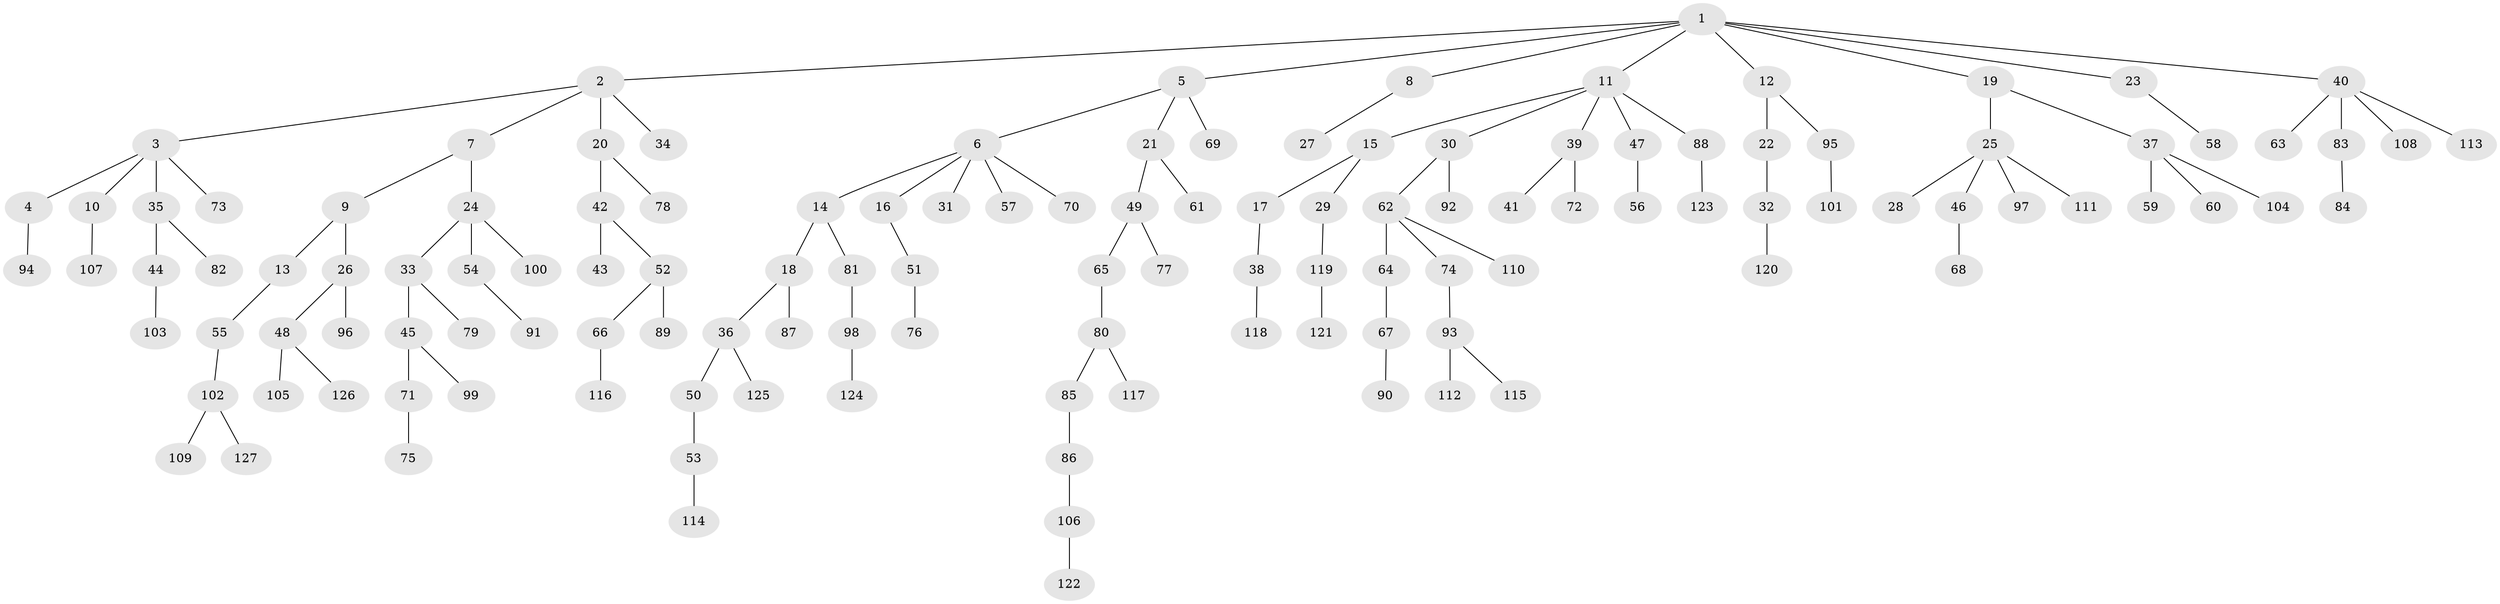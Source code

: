 // coarse degree distribution, {8: 0.011363636363636364, 5: 0.045454545454545456, 2: 0.20454545454545456, 4: 0.045454545454545456, 6: 0.011363636363636364, 3: 0.125, 1: 0.5454545454545454, 7: 0.011363636363636364}
// Generated by graph-tools (version 1.1) at 2025/19/03/04/25 18:19:13]
// undirected, 127 vertices, 126 edges
graph export_dot {
graph [start="1"]
  node [color=gray90,style=filled];
  1;
  2;
  3;
  4;
  5;
  6;
  7;
  8;
  9;
  10;
  11;
  12;
  13;
  14;
  15;
  16;
  17;
  18;
  19;
  20;
  21;
  22;
  23;
  24;
  25;
  26;
  27;
  28;
  29;
  30;
  31;
  32;
  33;
  34;
  35;
  36;
  37;
  38;
  39;
  40;
  41;
  42;
  43;
  44;
  45;
  46;
  47;
  48;
  49;
  50;
  51;
  52;
  53;
  54;
  55;
  56;
  57;
  58;
  59;
  60;
  61;
  62;
  63;
  64;
  65;
  66;
  67;
  68;
  69;
  70;
  71;
  72;
  73;
  74;
  75;
  76;
  77;
  78;
  79;
  80;
  81;
  82;
  83;
  84;
  85;
  86;
  87;
  88;
  89;
  90;
  91;
  92;
  93;
  94;
  95;
  96;
  97;
  98;
  99;
  100;
  101;
  102;
  103;
  104;
  105;
  106;
  107;
  108;
  109;
  110;
  111;
  112;
  113;
  114;
  115;
  116;
  117;
  118;
  119;
  120;
  121;
  122;
  123;
  124;
  125;
  126;
  127;
  1 -- 2;
  1 -- 5;
  1 -- 8;
  1 -- 11;
  1 -- 12;
  1 -- 19;
  1 -- 23;
  1 -- 40;
  2 -- 3;
  2 -- 7;
  2 -- 20;
  2 -- 34;
  3 -- 4;
  3 -- 10;
  3 -- 35;
  3 -- 73;
  4 -- 94;
  5 -- 6;
  5 -- 21;
  5 -- 69;
  6 -- 14;
  6 -- 16;
  6 -- 31;
  6 -- 57;
  6 -- 70;
  7 -- 9;
  7 -- 24;
  8 -- 27;
  9 -- 13;
  9 -- 26;
  10 -- 107;
  11 -- 15;
  11 -- 30;
  11 -- 39;
  11 -- 47;
  11 -- 88;
  12 -- 22;
  12 -- 95;
  13 -- 55;
  14 -- 18;
  14 -- 81;
  15 -- 17;
  15 -- 29;
  16 -- 51;
  17 -- 38;
  18 -- 36;
  18 -- 87;
  19 -- 25;
  19 -- 37;
  20 -- 42;
  20 -- 78;
  21 -- 49;
  21 -- 61;
  22 -- 32;
  23 -- 58;
  24 -- 33;
  24 -- 54;
  24 -- 100;
  25 -- 28;
  25 -- 46;
  25 -- 97;
  25 -- 111;
  26 -- 48;
  26 -- 96;
  29 -- 119;
  30 -- 62;
  30 -- 92;
  32 -- 120;
  33 -- 45;
  33 -- 79;
  35 -- 44;
  35 -- 82;
  36 -- 50;
  36 -- 125;
  37 -- 59;
  37 -- 60;
  37 -- 104;
  38 -- 118;
  39 -- 41;
  39 -- 72;
  40 -- 63;
  40 -- 83;
  40 -- 108;
  40 -- 113;
  42 -- 43;
  42 -- 52;
  44 -- 103;
  45 -- 71;
  45 -- 99;
  46 -- 68;
  47 -- 56;
  48 -- 105;
  48 -- 126;
  49 -- 65;
  49 -- 77;
  50 -- 53;
  51 -- 76;
  52 -- 66;
  52 -- 89;
  53 -- 114;
  54 -- 91;
  55 -- 102;
  62 -- 64;
  62 -- 74;
  62 -- 110;
  64 -- 67;
  65 -- 80;
  66 -- 116;
  67 -- 90;
  71 -- 75;
  74 -- 93;
  80 -- 85;
  80 -- 117;
  81 -- 98;
  83 -- 84;
  85 -- 86;
  86 -- 106;
  88 -- 123;
  93 -- 112;
  93 -- 115;
  95 -- 101;
  98 -- 124;
  102 -- 109;
  102 -- 127;
  106 -- 122;
  119 -- 121;
}
